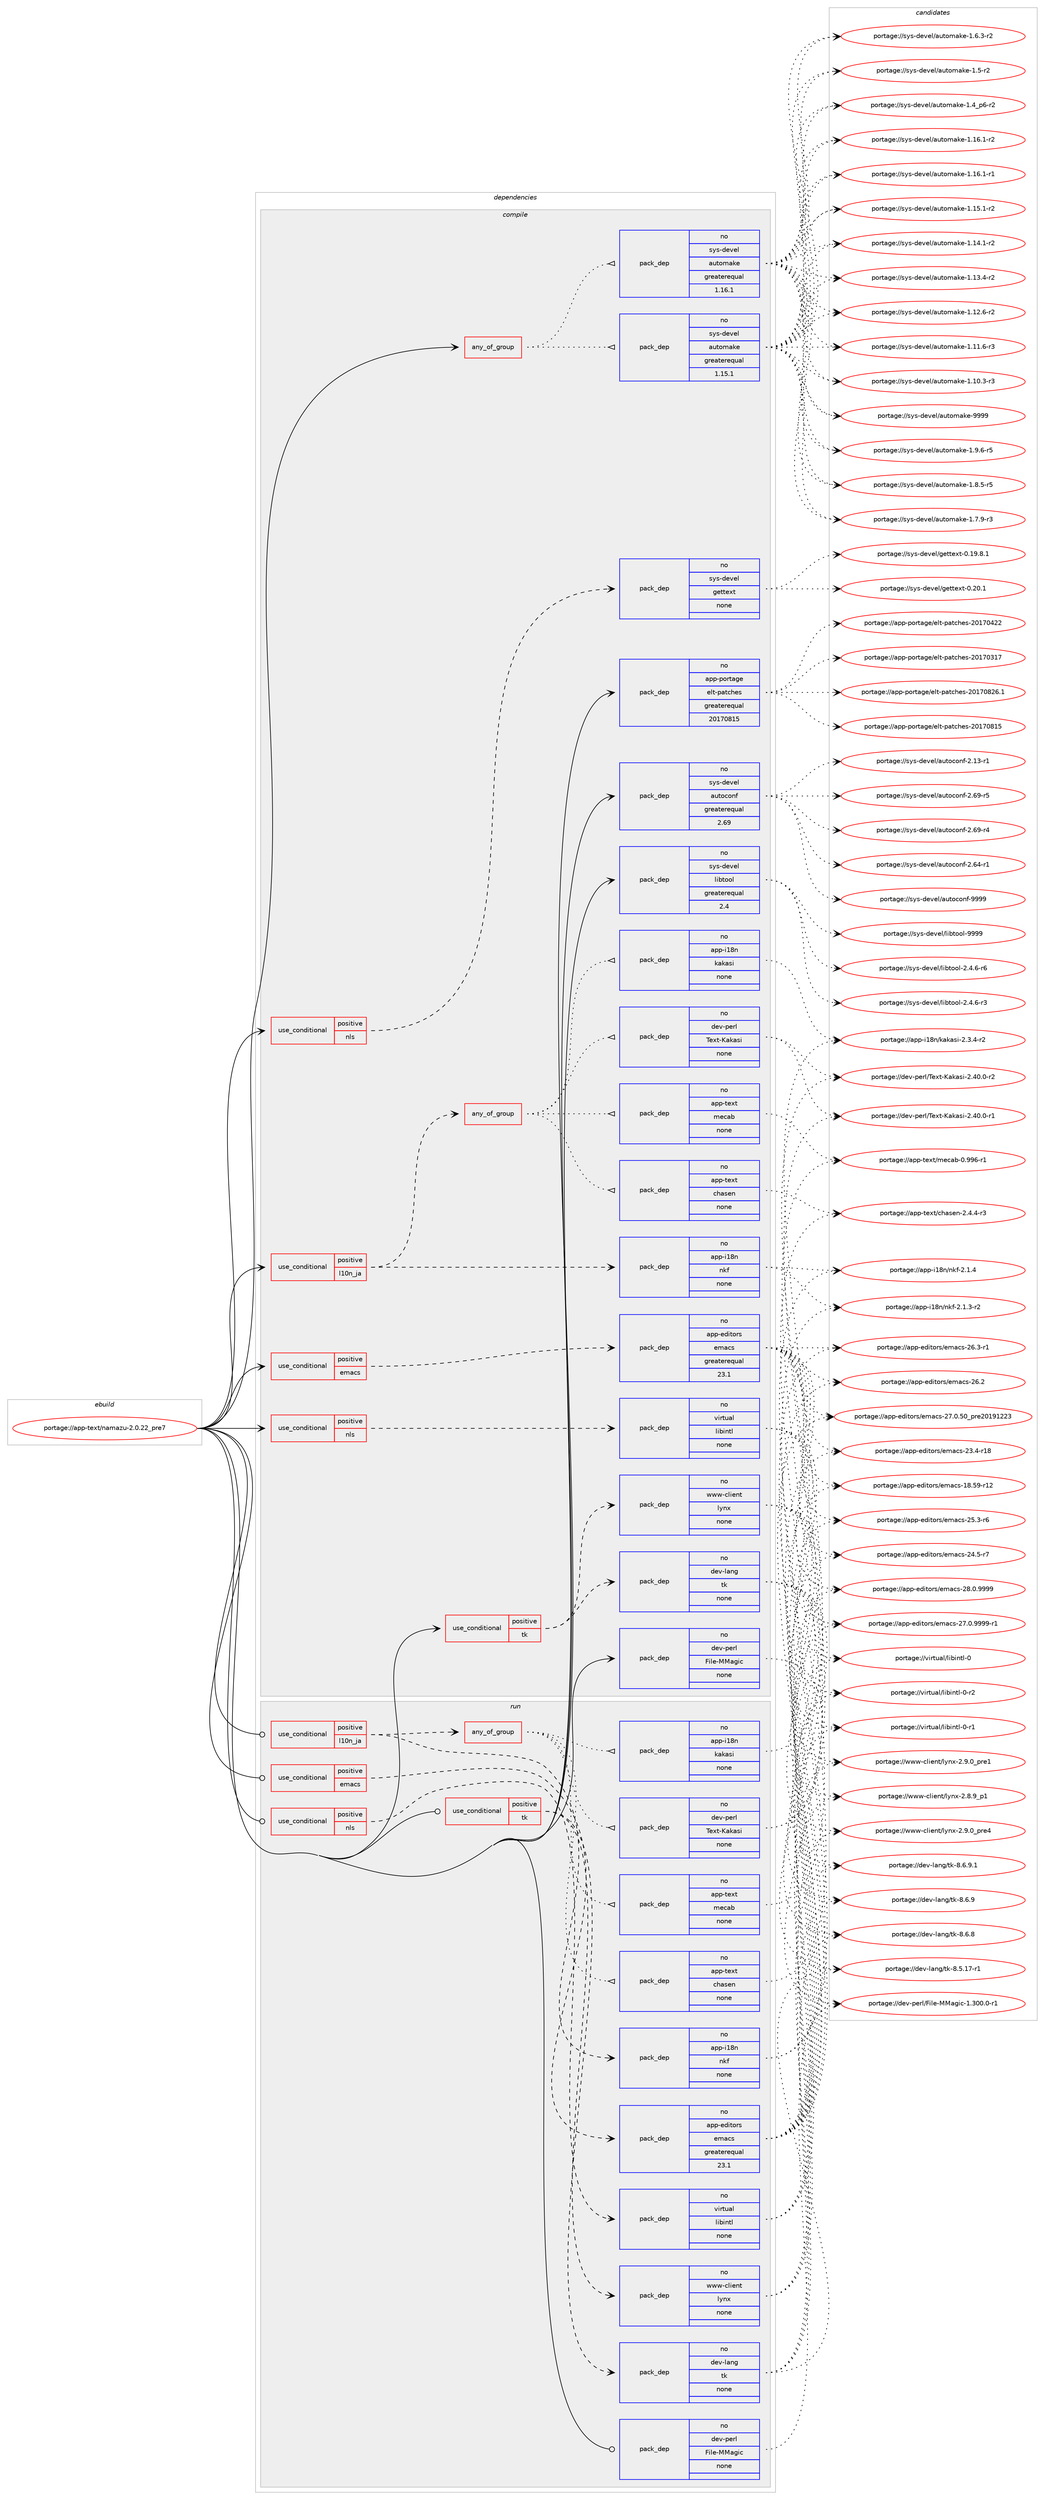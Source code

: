 digraph prolog {

# *************
# Graph options
# *************

newrank=true;
concentrate=true;
compound=true;
graph [rankdir=LR,fontname=Helvetica,fontsize=10,ranksep=1.5];#, ranksep=2.5, nodesep=0.2];
edge  [arrowhead=vee];
node  [fontname=Helvetica,fontsize=10];

# **********
# The ebuild
# **********

subgraph cluster_leftcol {
color=gray;
label=<<i>ebuild</i>>;
id [label="portage://app-text/namazu-2.0.22_pre7", color=red, width=4, href="../app-text/namazu-2.0.22_pre7.svg"];
}

# ****************
# The dependencies
# ****************

subgraph cluster_midcol {
color=gray;
label=<<i>dependencies</i>>;
subgraph cluster_compile {
fillcolor="#eeeeee";
style=filled;
label=<<i>compile</i>>;
subgraph any7669 {
dependency595877 [label=<<TABLE BORDER="0" CELLBORDER="1" CELLSPACING="0" CELLPADDING="4"><TR><TD CELLPADDING="10">any_of_group</TD></TR></TABLE>>, shape=none, color=red];subgraph pack447868 {
dependency595878 [label=<<TABLE BORDER="0" CELLBORDER="1" CELLSPACING="0" CELLPADDING="4" WIDTH="220"><TR><TD ROWSPAN="6" CELLPADDING="30">pack_dep</TD></TR><TR><TD WIDTH="110">no</TD></TR><TR><TD>sys-devel</TD></TR><TR><TD>automake</TD></TR><TR><TD>greaterequal</TD></TR><TR><TD>1.16.1</TD></TR></TABLE>>, shape=none, color=blue];
}
dependency595877:e -> dependency595878:w [weight=20,style="dotted",arrowhead="oinv"];
subgraph pack447869 {
dependency595879 [label=<<TABLE BORDER="0" CELLBORDER="1" CELLSPACING="0" CELLPADDING="4" WIDTH="220"><TR><TD ROWSPAN="6" CELLPADDING="30">pack_dep</TD></TR><TR><TD WIDTH="110">no</TD></TR><TR><TD>sys-devel</TD></TR><TR><TD>automake</TD></TR><TR><TD>greaterequal</TD></TR><TR><TD>1.15.1</TD></TR></TABLE>>, shape=none, color=blue];
}
dependency595877:e -> dependency595879:w [weight=20,style="dotted",arrowhead="oinv"];
}
id:e -> dependency595877:w [weight=20,style="solid",arrowhead="vee"];
subgraph cond140074 {
dependency595880 [label=<<TABLE BORDER="0" CELLBORDER="1" CELLSPACING="0" CELLPADDING="4"><TR><TD ROWSPAN="3" CELLPADDING="10">use_conditional</TD></TR><TR><TD>positive</TD></TR><TR><TD>emacs</TD></TR></TABLE>>, shape=none, color=red];
subgraph pack447870 {
dependency595881 [label=<<TABLE BORDER="0" CELLBORDER="1" CELLSPACING="0" CELLPADDING="4" WIDTH="220"><TR><TD ROWSPAN="6" CELLPADDING="30">pack_dep</TD></TR><TR><TD WIDTH="110">no</TD></TR><TR><TD>app-editors</TD></TR><TR><TD>emacs</TD></TR><TR><TD>greaterequal</TD></TR><TR><TD>23.1</TD></TR></TABLE>>, shape=none, color=blue];
}
dependency595880:e -> dependency595881:w [weight=20,style="dashed",arrowhead="vee"];
}
id:e -> dependency595880:w [weight=20,style="solid",arrowhead="vee"];
subgraph cond140075 {
dependency595882 [label=<<TABLE BORDER="0" CELLBORDER="1" CELLSPACING="0" CELLPADDING="4"><TR><TD ROWSPAN="3" CELLPADDING="10">use_conditional</TD></TR><TR><TD>positive</TD></TR><TR><TD>l10n_ja</TD></TR></TABLE>>, shape=none, color=red];
subgraph pack447871 {
dependency595883 [label=<<TABLE BORDER="0" CELLBORDER="1" CELLSPACING="0" CELLPADDING="4" WIDTH="220"><TR><TD ROWSPAN="6" CELLPADDING="30">pack_dep</TD></TR><TR><TD WIDTH="110">no</TD></TR><TR><TD>app-i18n</TD></TR><TR><TD>nkf</TD></TR><TR><TD>none</TD></TR><TR><TD></TD></TR></TABLE>>, shape=none, color=blue];
}
dependency595882:e -> dependency595883:w [weight=20,style="dashed",arrowhead="vee"];
subgraph any7670 {
dependency595884 [label=<<TABLE BORDER="0" CELLBORDER="1" CELLSPACING="0" CELLPADDING="4"><TR><TD CELLPADDING="10">any_of_group</TD></TR></TABLE>>, shape=none, color=red];subgraph pack447872 {
dependency595885 [label=<<TABLE BORDER="0" CELLBORDER="1" CELLSPACING="0" CELLPADDING="4" WIDTH="220"><TR><TD ROWSPAN="6" CELLPADDING="30">pack_dep</TD></TR><TR><TD WIDTH="110">no</TD></TR><TR><TD>dev-perl</TD></TR><TR><TD>Text-Kakasi</TD></TR><TR><TD>none</TD></TR><TR><TD></TD></TR></TABLE>>, shape=none, color=blue];
}
dependency595884:e -> dependency595885:w [weight=20,style="dotted",arrowhead="oinv"];
subgraph pack447873 {
dependency595886 [label=<<TABLE BORDER="0" CELLBORDER="1" CELLSPACING="0" CELLPADDING="4" WIDTH="220"><TR><TD ROWSPAN="6" CELLPADDING="30">pack_dep</TD></TR><TR><TD WIDTH="110">no</TD></TR><TR><TD>app-i18n</TD></TR><TR><TD>kakasi</TD></TR><TR><TD>none</TD></TR><TR><TD></TD></TR></TABLE>>, shape=none, color=blue];
}
dependency595884:e -> dependency595886:w [weight=20,style="dotted",arrowhead="oinv"];
subgraph pack447874 {
dependency595887 [label=<<TABLE BORDER="0" CELLBORDER="1" CELLSPACING="0" CELLPADDING="4" WIDTH="220"><TR><TD ROWSPAN="6" CELLPADDING="30">pack_dep</TD></TR><TR><TD WIDTH="110">no</TD></TR><TR><TD>app-text</TD></TR><TR><TD>chasen</TD></TR><TR><TD>none</TD></TR><TR><TD></TD></TR></TABLE>>, shape=none, color=blue];
}
dependency595884:e -> dependency595887:w [weight=20,style="dotted",arrowhead="oinv"];
subgraph pack447875 {
dependency595888 [label=<<TABLE BORDER="0" CELLBORDER="1" CELLSPACING="0" CELLPADDING="4" WIDTH="220"><TR><TD ROWSPAN="6" CELLPADDING="30">pack_dep</TD></TR><TR><TD WIDTH="110">no</TD></TR><TR><TD>app-text</TD></TR><TR><TD>mecab</TD></TR><TR><TD>none</TD></TR><TR><TD></TD></TR></TABLE>>, shape=none, color=blue];
}
dependency595884:e -> dependency595888:w [weight=20,style="dotted",arrowhead="oinv"];
}
dependency595882:e -> dependency595884:w [weight=20,style="dashed",arrowhead="vee"];
}
id:e -> dependency595882:w [weight=20,style="solid",arrowhead="vee"];
subgraph cond140076 {
dependency595889 [label=<<TABLE BORDER="0" CELLBORDER="1" CELLSPACING="0" CELLPADDING="4"><TR><TD ROWSPAN="3" CELLPADDING="10">use_conditional</TD></TR><TR><TD>positive</TD></TR><TR><TD>nls</TD></TR></TABLE>>, shape=none, color=red];
subgraph pack447876 {
dependency595890 [label=<<TABLE BORDER="0" CELLBORDER="1" CELLSPACING="0" CELLPADDING="4" WIDTH="220"><TR><TD ROWSPAN="6" CELLPADDING="30">pack_dep</TD></TR><TR><TD WIDTH="110">no</TD></TR><TR><TD>sys-devel</TD></TR><TR><TD>gettext</TD></TR><TR><TD>none</TD></TR><TR><TD></TD></TR></TABLE>>, shape=none, color=blue];
}
dependency595889:e -> dependency595890:w [weight=20,style="dashed",arrowhead="vee"];
}
id:e -> dependency595889:w [weight=20,style="solid",arrowhead="vee"];
subgraph cond140077 {
dependency595891 [label=<<TABLE BORDER="0" CELLBORDER="1" CELLSPACING="0" CELLPADDING="4"><TR><TD ROWSPAN="3" CELLPADDING="10">use_conditional</TD></TR><TR><TD>positive</TD></TR><TR><TD>nls</TD></TR></TABLE>>, shape=none, color=red];
subgraph pack447877 {
dependency595892 [label=<<TABLE BORDER="0" CELLBORDER="1" CELLSPACING="0" CELLPADDING="4" WIDTH="220"><TR><TD ROWSPAN="6" CELLPADDING="30">pack_dep</TD></TR><TR><TD WIDTH="110">no</TD></TR><TR><TD>virtual</TD></TR><TR><TD>libintl</TD></TR><TR><TD>none</TD></TR><TR><TD></TD></TR></TABLE>>, shape=none, color=blue];
}
dependency595891:e -> dependency595892:w [weight=20,style="dashed",arrowhead="vee"];
}
id:e -> dependency595891:w [weight=20,style="solid",arrowhead="vee"];
subgraph cond140078 {
dependency595893 [label=<<TABLE BORDER="0" CELLBORDER="1" CELLSPACING="0" CELLPADDING="4"><TR><TD ROWSPAN="3" CELLPADDING="10">use_conditional</TD></TR><TR><TD>positive</TD></TR><TR><TD>tk</TD></TR></TABLE>>, shape=none, color=red];
subgraph pack447878 {
dependency595894 [label=<<TABLE BORDER="0" CELLBORDER="1" CELLSPACING="0" CELLPADDING="4" WIDTH="220"><TR><TD ROWSPAN="6" CELLPADDING="30">pack_dep</TD></TR><TR><TD WIDTH="110">no</TD></TR><TR><TD>dev-lang</TD></TR><TR><TD>tk</TD></TR><TR><TD>none</TD></TR><TR><TD></TD></TR></TABLE>>, shape=none, color=blue];
}
dependency595893:e -> dependency595894:w [weight=20,style="dashed",arrowhead="vee"];
subgraph pack447879 {
dependency595895 [label=<<TABLE BORDER="0" CELLBORDER="1" CELLSPACING="0" CELLPADDING="4" WIDTH="220"><TR><TD ROWSPAN="6" CELLPADDING="30">pack_dep</TD></TR><TR><TD WIDTH="110">no</TD></TR><TR><TD>www-client</TD></TR><TR><TD>lynx</TD></TR><TR><TD>none</TD></TR><TR><TD></TD></TR></TABLE>>, shape=none, color=blue];
}
dependency595893:e -> dependency595895:w [weight=20,style="dashed",arrowhead="vee"];
}
id:e -> dependency595893:w [weight=20,style="solid",arrowhead="vee"];
subgraph pack447880 {
dependency595896 [label=<<TABLE BORDER="0" CELLBORDER="1" CELLSPACING="0" CELLPADDING="4" WIDTH="220"><TR><TD ROWSPAN="6" CELLPADDING="30">pack_dep</TD></TR><TR><TD WIDTH="110">no</TD></TR><TR><TD>app-portage</TD></TR><TR><TD>elt-patches</TD></TR><TR><TD>greaterequal</TD></TR><TR><TD>20170815</TD></TR></TABLE>>, shape=none, color=blue];
}
id:e -> dependency595896:w [weight=20,style="solid",arrowhead="vee"];
subgraph pack447881 {
dependency595897 [label=<<TABLE BORDER="0" CELLBORDER="1" CELLSPACING="0" CELLPADDING="4" WIDTH="220"><TR><TD ROWSPAN="6" CELLPADDING="30">pack_dep</TD></TR><TR><TD WIDTH="110">no</TD></TR><TR><TD>dev-perl</TD></TR><TR><TD>File-MMagic</TD></TR><TR><TD>none</TD></TR><TR><TD></TD></TR></TABLE>>, shape=none, color=blue];
}
id:e -> dependency595897:w [weight=20,style="solid",arrowhead="vee"];
subgraph pack447882 {
dependency595898 [label=<<TABLE BORDER="0" CELLBORDER="1" CELLSPACING="0" CELLPADDING="4" WIDTH="220"><TR><TD ROWSPAN="6" CELLPADDING="30">pack_dep</TD></TR><TR><TD WIDTH="110">no</TD></TR><TR><TD>sys-devel</TD></TR><TR><TD>autoconf</TD></TR><TR><TD>greaterequal</TD></TR><TR><TD>2.69</TD></TR></TABLE>>, shape=none, color=blue];
}
id:e -> dependency595898:w [weight=20,style="solid",arrowhead="vee"];
subgraph pack447883 {
dependency595899 [label=<<TABLE BORDER="0" CELLBORDER="1" CELLSPACING="0" CELLPADDING="4" WIDTH="220"><TR><TD ROWSPAN="6" CELLPADDING="30">pack_dep</TD></TR><TR><TD WIDTH="110">no</TD></TR><TR><TD>sys-devel</TD></TR><TR><TD>libtool</TD></TR><TR><TD>greaterequal</TD></TR><TR><TD>2.4</TD></TR></TABLE>>, shape=none, color=blue];
}
id:e -> dependency595899:w [weight=20,style="solid",arrowhead="vee"];
}
subgraph cluster_compileandrun {
fillcolor="#eeeeee";
style=filled;
label=<<i>compile and run</i>>;
}
subgraph cluster_run {
fillcolor="#eeeeee";
style=filled;
label=<<i>run</i>>;
subgraph cond140079 {
dependency595900 [label=<<TABLE BORDER="0" CELLBORDER="1" CELLSPACING="0" CELLPADDING="4"><TR><TD ROWSPAN="3" CELLPADDING="10">use_conditional</TD></TR><TR><TD>positive</TD></TR><TR><TD>emacs</TD></TR></TABLE>>, shape=none, color=red];
subgraph pack447884 {
dependency595901 [label=<<TABLE BORDER="0" CELLBORDER="1" CELLSPACING="0" CELLPADDING="4" WIDTH="220"><TR><TD ROWSPAN="6" CELLPADDING="30">pack_dep</TD></TR><TR><TD WIDTH="110">no</TD></TR><TR><TD>app-editors</TD></TR><TR><TD>emacs</TD></TR><TR><TD>greaterequal</TD></TR><TR><TD>23.1</TD></TR></TABLE>>, shape=none, color=blue];
}
dependency595900:e -> dependency595901:w [weight=20,style="dashed",arrowhead="vee"];
}
id:e -> dependency595900:w [weight=20,style="solid",arrowhead="odot"];
subgraph cond140080 {
dependency595902 [label=<<TABLE BORDER="0" CELLBORDER="1" CELLSPACING="0" CELLPADDING="4"><TR><TD ROWSPAN="3" CELLPADDING="10">use_conditional</TD></TR><TR><TD>positive</TD></TR><TR><TD>l10n_ja</TD></TR></TABLE>>, shape=none, color=red];
subgraph pack447885 {
dependency595903 [label=<<TABLE BORDER="0" CELLBORDER="1" CELLSPACING="0" CELLPADDING="4" WIDTH="220"><TR><TD ROWSPAN="6" CELLPADDING="30">pack_dep</TD></TR><TR><TD WIDTH="110">no</TD></TR><TR><TD>app-i18n</TD></TR><TR><TD>nkf</TD></TR><TR><TD>none</TD></TR><TR><TD></TD></TR></TABLE>>, shape=none, color=blue];
}
dependency595902:e -> dependency595903:w [weight=20,style="dashed",arrowhead="vee"];
subgraph any7671 {
dependency595904 [label=<<TABLE BORDER="0" CELLBORDER="1" CELLSPACING="0" CELLPADDING="4"><TR><TD CELLPADDING="10">any_of_group</TD></TR></TABLE>>, shape=none, color=red];subgraph pack447886 {
dependency595905 [label=<<TABLE BORDER="0" CELLBORDER="1" CELLSPACING="0" CELLPADDING="4" WIDTH="220"><TR><TD ROWSPAN="6" CELLPADDING="30">pack_dep</TD></TR><TR><TD WIDTH="110">no</TD></TR><TR><TD>dev-perl</TD></TR><TR><TD>Text-Kakasi</TD></TR><TR><TD>none</TD></TR><TR><TD></TD></TR></TABLE>>, shape=none, color=blue];
}
dependency595904:e -> dependency595905:w [weight=20,style="dotted",arrowhead="oinv"];
subgraph pack447887 {
dependency595906 [label=<<TABLE BORDER="0" CELLBORDER="1" CELLSPACING="0" CELLPADDING="4" WIDTH="220"><TR><TD ROWSPAN="6" CELLPADDING="30">pack_dep</TD></TR><TR><TD WIDTH="110">no</TD></TR><TR><TD>app-i18n</TD></TR><TR><TD>kakasi</TD></TR><TR><TD>none</TD></TR><TR><TD></TD></TR></TABLE>>, shape=none, color=blue];
}
dependency595904:e -> dependency595906:w [weight=20,style="dotted",arrowhead="oinv"];
subgraph pack447888 {
dependency595907 [label=<<TABLE BORDER="0" CELLBORDER="1" CELLSPACING="0" CELLPADDING="4" WIDTH="220"><TR><TD ROWSPAN="6" CELLPADDING="30">pack_dep</TD></TR><TR><TD WIDTH="110">no</TD></TR><TR><TD>app-text</TD></TR><TR><TD>chasen</TD></TR><TR><TD>none</TD></TR><TR><TD></TD></TR></TABLE>>, shape=none, color=blue];
}
dependency595904:e -> dependency595907:w [weight=20,style="dotted",arrowhead="oinv"];
subgraph pack447889 {
dependency595908 [label=<<TABLE BORDER="0" CELLBORDER="1" CELLSPACING="0" CELLPADDING="4" WIDTH="220"><TR><TD ROWSPAN="6" CELLPADDING="30">pack_dep</TD></TR><TR><TD WIDTH="110">no</TD></TR><TR><TD>app-text</TD></TR><TR><TD>mecab</TD></TR><TR><TD>none</TD></TR><TR><TD></TD></TR></TABLE>>, shape=none, color=blue];
}
dependency595904:e -> dependency595908:w [weight=20,style="dotted",arrowhead="oinv"];
}
dependency595902:e -> dependency595904:w [weight=20,style="dashed",arrowhead="vee"];
}
id:e -> dependency595902:w [weight=20,style="solid",arrowhead="odot"];
subgraph cond140081 {
dependency595909 [label=<<TABLE BORDER="0" CELLBORDER="1" CELLSPACING="0" CELLPADDING="4"><TR><TD ROWSPAN="3" CELLPADDING="10">use_conditional</TD></TR><TR><TD>positive</TD></TR><TR><TD>nls</TD></TR></TABLE>>, shape=none, color=red];
subgraph pack447890 {
dependency595910 [label=<<TABLE BORDER="0" CELLBORDER="1" CELLSPACING="0" CELLPADDING="4" WIDTH="220"><TR><TD ROWSPAN="6" CELLPADDING="30">pack_dep</TD></TR><TR><TD WIDTH="110">no</TD></TR><TR><TD>virtual</TD></TR><TR><TD>libintl</TD></TR><TR><TD>none</TD></TR><TR><TD></TD></TR></TABLE>>, shape=none, color=blue];
}
dependency595909:e -> dependency595910:w [weight=20,style="dashed",arrowhead="vee"];
}
id:e -> dependency595909:w [weight=20,style="solid",arrowhead="odot"];
subgraph cond140082 {
dependency595911 [label=<<TABLE BORDER="0" CELLBORDER="1" CELLSPACING="0" CELLPADDING="4"><TR><TD ROWSPAN="3" CELLPADDING="10">use_conditional</TD></TR><TR><TD>positive</TD></TR><TR><TD>tk</TD></TR></TABLE>>, shape=none, color=red];
subgraph pack447891 {
dependency595912 [label=<<TABLE BORDER="0" CELLBORDER="1" CELLSPACING="0" CELLPADDING="4" WIDTH="220"><TR><TD ROWSPAN="6" CELLPADDING="30">pack_dep</TD></TR><TR><TD WIDTH="110">no</TD></TR><TR><TD>dev-lang</TD></TR><TR><TD>tk</TD></TR><TR><TD>none</TD></TR><TR><TD></TD></TR></TABLE>>, shape=none, color=blue];
}
dependency595911:e -> dependency595912:w [weight=20,style="dashed",arrowhead="vee"];
subgraph pack447892 {
dependency595913 [label=<<TABLE BORDER="0" CELLBORDER="1" CELLSPACING="0" CELLPADDING="4" WIDTH="220"><TR><TD ROWSPAN="6" CELLPADDING="30">pack_dep</TD></TR><TR><TD WIDTH="110">no</TD></TR><TR><TD>www-client</TD></TR><TR><TD>lynx</TD></TR><TR><TD>none</TD></TR><TR><TD></TD></TR></TABLE>>, shape=none, color=blue];
}
dependency595911:e -> dependency595913:w [weight=20,style="dashed",arrowhead="vee"];
}
id:e -> dependency595911:w [weight=20,style="solid",arrowhead="odot"];
subgraph pack447893 {
dependency595914 [label=<<TABLE BORDER="0" CELLBORDER="1" CELLSPACING="0" CELLPADDING="4" WIDTH="220"><TR><TD ROWSPAN="6" CELLPADDING="30">pack_dep</TD></TR><TR><TD WIDTH="110">no</TD></TR><TR><TD>dev-perl</TD></TR><TR><TD>File-MMagic</TD></TR><TR><TD>none</TD></TR><TR><TD></TD></TR></TABLE>>, shape=none, color=blue];
}
id:e -> dependency595914:w [weight=20,style="solid",arrowhead="odot"];
}
}

# **************
# The candidates
# **************

subgraph cluster_choices {
rank=same;
color=gray;
label=<<i>candidates</i>>;

subgraph choice447868 {
color=black;
nodesep=1;
choice115121115451001011181011084797117116111109971071014557575757 [label="portage://sys-devel/automake-9999", color=red, width=4,href="../sys-devel/automake-9999.svg"];
choice115121115451001011181011084797117116111109971071014549465746544511453 [label="portage://sys-devel/automake-1.9.6-r5", color=red, width=4,href="../sys-devel/automake-1.9.6-r5.svg"];
choice115121115451001011181011084797117116111109971071014549465646534511453 [label="portage://sys-devel/automake-1.8.5-r5", color=red, width=4,href="../sys-devel/automake-1.8.5-r5.svg"];
choice115121115451001011181011084797117116111109971071014549465546574511451 [label="portage://sys-devel/automake-1.7.9-r3", color=red, width=4,href="../sys-devel/automake-1.7.9-r3.svg"];
choice115121115451001011181011084797117116111109971071014549465446514511450 [label="portage://sys-devel/automake-1.6.3-r2", color=red, width=4,href="../sys-devel/automake-1.6.3-r2.svg"];
choice11512111545100101118101108479711711611110997107101454946534511450 [label="portage://sys-devel/automake-1.5-r2", color=red, width=4,href="../sys-devel/automake-1.5-r2.svg"];
choice115121115451001011181011084797117116111109971071014549465295112544511450 [label="portage://sys-devel/automake-1.4_p6-r2", color=red, width=4,href="../sys-devel/automake-1.4_p6-r2.svg"];
choice11512111545100101118101108479711711611110997107101454946495446494511450 [label="portage://sys-devel/automake-1.16.1-r2", color=red, width=4,href="../sys-devel/automake-1.16.1-r2.svg"];
choice11512111545100101118101108479711711611110997107101454946495446494511449 [label="portage://sys-devel/automake-1.16.1-r1", color=red, width=4,href="../sys-devel/automake-1.16.1-r1.svg"];
choice11512111545100101118101108479711711611110997107101454946495346494511450 [label="portage://sys-devel/automake-1.15.1-r2", color=red, width=4,href="../sys-devel/automake-1.15.1-r2.svg"];
choice11512111545100101118101108479711711611110997107101454946495246494511450 [label="portage://sys-devel/automake-1.14.1-r2", color=red, width=4,href="../sys-devel/automake-1.14.1-r2.svg"];
choice11512111545100101118101108479711711611110997107101454946495146524511450 [label="portage://sys-devel/automake-1.13.4-r2", color=red, width=4,href="../sys-devel/automake-1.13.4-r2.svg"];
choice11512111545100101118101108479711711611110997107101454946495046544511450 [label="portage://sys-devel/automake-1.12.6-r2", color=red, width=4,href="../sys-devel/automake-1.12.6-r2.svg"];
choice11512111545100101118101108479711711611110997107101454946494946544511451 [label="portage://sys-devel/automake-1.11.6-r3", color=red, width=4,href="../sys-devel/automake-1.11.6-r3.svg"];
choice11512111545100101118101108479711711611110997107101454946494846514511451 [label="portage://sys-devel/automake-1.10.3-r3", color=red, width=4,href="../sys-devel/automake-1.10.3-r3.svg"];
dependency595878:e -> choice115121115451001011181011084797117116111109971071014557575757:w [style=dotted,weight="100"];
dependency595878:e -> choice115121115451001011181011084797117116111109971071014549465746544511453:w [style=dotted,weight="100"];
dependency595878:e -> choice115121115451001011181011084797117116111109971071014549465646534511453:w [style=dotted,weight="100"];
dependency595878:e -> choice115121115451001011181011084797117116111109971071014549465546574511451:w [style=dotted,weight="100"];
dependency595878:e -> choice115121115451001011181011084797117116111109971071014549465446514511450:w [style=dotted,weight="100"];
dependency595878:e -> choice11512111545100101118101108479711711611110997107101454946534511450:w [style=dotted,weight="100"];
dependency595878:e -> choice115121115451001011181011084797117116111109971071014549465295112544511450:w [style=dotted,weight="100"];
dependency595878:e -> choice11512111545100101118101108479711711611110997107101454946495446494511450:w [style=dotted,weight="100"];
dependency595878:e -> choice11512111545100101118101108479711711611110997107101454946495446494511449:w [style=dotted,weight="100"];
dependency595878:e -> choice11512111545100101118101108479711711611110997107101454946495346494511450:w [style=dotted,weight="100"];
dependency595878:e -> choice11512111545100101118101108479711711611110997107101454946495246494511450:w [style=dotted,weight="100"];
dependency595878:e -> choice11512111545100101118101108479711711611110997107101454946495146524511450:w [style=dotted,weight="100"];
dependency595878:e -> choice11512111545100101118101108479711711611110997107101454946495046544511450:w [style=dotted,weight="100"];
dependency595878:e -> choice11512111545100101118101108479711711611110997107101454946494946544511451:w [style=dotted,weight="100"];
dependency595878:e -> choice11512111545100101118101108479711711611110997107101454946494846514511451:w [style=dotted,weight="100"];
}
subgraph choice447869 {
color=black;
nodesep=1;
choice115121115451001011181011084797117116111109971071014557575757 [label="portage://sys-devel/automake-9999", color=red, width=4,href="../sys-devel/automake-9999.svg"];
choice115121115451001011181011084797117116111109971071014549465746544511453 [label="portage://sys-devel/automake-1.9.6-r5", color=red, width=4,href="../sys-devel/automake-1.9.6-r5.svg"];
choice115121115451001011181011084797117116111109971071014549465646534511453 [label="portage://sys-devel/automake-1.8.5-r5", color=red, width=4,href="../sys-devel/automake-1.8.5-r5.svg"];
choice115121115451001011181011084797117116111109971071014549465546574511451 [label="portage://sys-devel/automake-1.7.9-r3", color=red, width=4,href="../sys-devel/automake-1.7.9-r3.svg"];
choice115121115451001011181011084797117116111109971071014549465446514511450 [label="portage://sys-devel/automake-1.6.3-r2", color=red, width=4,href="../sys-devel/automake-1.6.3-r2.svg"];
choice11512111545100101118101108479711711611110997107101454946534511450 [label="portage://sys-devel/automake-1.5-r2", color=red, width=4,href="../sys-devel/automake-1.5-r2.svg"];
choice115121115451001011181011084797117116111109971071014549465295112544511450 [label="portage://sys-devel/automake-1.4_p6-r2", color=red, width=4,href="../sys-devel/automake-1.4_p6-r2.svg"];
choice11512111545100101118101108479711711611110997107101454946495446494511450 [label="portage://sys-devel/automake-1.16.1-r2", color=red, width=4,href="../sys-devel/automake-1.16.1-r2.svg"];
choice11512111545100101118101108479711711611110997107101454946495446494511449 [label="portage://sys-devel/automake-1.16.1-r1", color=red, width=4,href="../sys-devel/automake-1.16.1-r1.svg"];
choice11512111545100101118101108479711711611110997107101454946495346494511450 [label="portage://sys-devel/automake-1.15.1-r2", color=red, width=4,href="../sys-devel/automake-1.15.1-r2.svg"];
choice11512111545100101118101108479711711611110997107101454946495246494511450 [label="portage://sys-devel/automake-1.14.1-r2", color=red, width=4,href="../sys-devel/automake-1.14.1-r2.svg"];
choice11512111545100101118101108479711711611110997107101454946495146524511450 [label="portage://sys-devel/automake-1.13.4-r2", color=red, width=4,href="../sys-devel/automake-1.13.4-r2.svg"];
choice11512111545100101118101108479711711611110997107101454946495046544511450 [label="portage://sys-devel/automake-1.12.6-r2", color=red, width=4,href="../sys-devel/automake-1.12.6-r2.svg"];
choice11512111545100101118101108479711711611110997107101454946494946544511451 [label="portage://sys-devel/automake-1.11.6-r3", color=red, width=4,href="../sys-devel/automake-1.11.6-r3.svg"];
choice11512111545100101118101108479711711611110997107101454946494846514511451 [label="portage://sys-devel/automake-1.10.3-r3", color=red, width=4,href="../sys-devel/automake-1.10.3-r3.svg"];
dependency595879:e -> choice115121115451001011181011084797117116111109971071014557575757:w [style=dotted,weight="100"];
dependency595879:e -> choice115121115451001011181011084797117116111109971071014549465746544511453:w [style=dotted,weight="100"];
dependency595879:e -> choice115121115451001011181011084797117116111109971071014549465646534511453:w [style=dotted,weight="100"];
dependency595879:e -> choice115121115451001011181011084797117116111109971071014549465546574511451:w [style=dotted,weight="100"];
dependency595879:e -> choice115121115451001011181011084797117116111109971071014549465446514511450:w [style=dotted,weight="100"];
dependency595879:e -> choice11512111545100101118101108479711711611110997107101454946534511450:w [style=dotted,weight="100"];
dependency595879:e -> choice115121115451001011181011084797117116111109971071014549465295112544511450:w [style=dotted,weight="100"];
dependency595879:e -> choice11512111545100101118101108479711711611110997107101454946495446494511450:w [style=dotted,weight="100"];
dependency595879:e -> choice11512111545100101118101108479711711611110997107101454946495446494511449:w [style=dotted,weight="100"];
dependency595879:e -> choice11512111545100101118101108479711711611110997107101454946495346494511450:w [style=dotted,weight="100"];
dependency595879:e -> choice11512111545100101118101108479711711611110997107101454946495246494511450:w [style=dotted,weight="100"];
dependency595879:e -> choice11512111545100101118101108479711711611110997107101454946495146524511450:w [style=dotted,weight="100"];
dependency595879:e -> choice11512111545100101118101108479711711611110997107101454946495046544511450:w [style=dotted,weight="100"];
dependency595879:e -> choice11512111545100101118101108479711711611110997107101454946494946544511451:w [style=dotted,weight="100"];
dependency595879:e -> choice11512111545100101118101108479711711611110997107101454946494846514511451:w [style=dotted,weight="100"];
}
subgraph choice447870 {
color=black;
nodesep=1;
choice971121124510110010511611111411547101109979911545505646484657575757 [label="portage://app-editors/emacs-28.0.9999", color=red, width=4,href="../app-editors/emacs-28.0.9999.svg"];
choice9711211245101100105116111114115471011099799115455055464846575757574511449 [label="portage://app-editors/emacs-27.0.9999-r1", color=red, width=4,href="../app-editors/emacs-27.0.9999-r1.svg"];
choice97112112451011001051161111141154710110997991154550554648465348951121141015048495749505051 [label="portage://app-editors/emacs-27.0.50_pre20191223", color=red, width=4,href="../app-editors/emacs-27.0.50_pre20191223.svg"];
choice971121124510110010511611111411547101109979911545505446514511449 [label="portage://app-editors/emacs-26.3-r1", color=red, width=4,href="../app-editors/emacs-26.3-r1.svg"];
choice97112112451011001051161111141154710110997991154550544650 [label="portage://app-editors/emacs-26.2", color=red, width=4,href="../app-editors/emacs-26.2.svg"];
choice971121124510110010511611111411547101109979911545505346514511454 [label="portage://app-editors/emacs-25.3-r6", color=red, width=4,href="../app-editors/emacs-25.3-r6.svg"];
choice971121124510110010511611111411547101109979911545505246534511455 [label="portage://app-editors/emacs-24.5-r7", color=red, width=4,href="../app-editors/emacs-24.5-r7.svg"];
choice97112112451011001051161111141154710110997991154550514652451144956 [label="portage://app-editors/emacs-23.4-r18", color=red, width=4,href="../app-editors/emacs-23.4-r18.svg"];
choice9711211245101100105116111114115471011099799115454956465357451144950 [label="portage://app-editors/emacs-18.59-r12", color=red, width=4,href="../app-editors/emacs-18.59-r12.svg"];
dependency595881:e -> choice971121124510110010511611111411547101109979911545505646484657575757:w [style=dotted,weight="100"];
dependency595881:e -> choice9711211245101100105116111114115471011099799115455055464846575757574511449:w [style=dotted,weight="100"];
dependency595881:e -> choice97112112451011001051161111141154710110997991154550554648465348951121141015048495749505051:w [style=dotted,weight="100"];
dependency595881:e -> choice971121124510110010511611111411547101109979911545505446514511449:w [style=dotted,weight="100"];
dependency595881:e -> choice97112112451011001051161111141154710110997991154550544650:w [style=dotted,weight="100"];
dependency595881:e -> choice971121124510110010511611111411547101109979911545505346514511454:w [style=dotted,weight="100"];
dependency595881:e -> choice971121124510110010511611111411547101109979911545505246534511455:w [style=dotted,weight="100"];
dependency595881:e -> choice97112112451011001051161111141154710110997991154550514652451144956:w [style=dotted,weight="100"];
dependency595881:e -> choice9711211245101100105116111114115471011099799115454956465357451144950:w [style=dotted,weight="100"];
}
subgraph choice447871 {
color=black;
nodesep=1;
choice9711211245105495611047110107102455046494652 [label="portage://app-i18n/nkf-2.1.4", color=red, width=4,href="../app-i18n/nkf-2.1.4.svg"];
choice97112112451054956110471101071024550464946514511450 [label="portage://app-i18n/nkf-2.1.3-r2", color=red, width=4,href="../app-i18n/nkf-2.1.3-r2.svg"];
dependency595883:e -> choice9711211245105495611047110107102455046494652:w [style=dotted,weight="100"];
dependency595883:e -> choice97112112451054956110471101071024550464946514511450:w [style=dotted,weight="100"];
}
subgraph choice447872 {
color=black;
nodesep=1;
choice10010111845112101114108478410112011645759710797115105455046524846484511450 [label="portage://dev-perl/Text-Kakasi-2.40.0-r2", color=red, width=4,href="../dev-perl/Text-Kakasi-2.40.0-r2.svg"];
choice10010111845112101114108478410112011645759710797115105455046524846484511449 [label="portage://dev-perl/Text-Kakasi-2.40.0-r1", color=red, width=4,href="../dev-perl/Text-Kakasi-2.40.0-r1.svg"];
dependency595885:e -> choice10010111845112101114108478410112011645759710797115105455046524846484511450:w [style=dotted,weight="100"];
dependency595885:e -> choice10010111845112101114108478410112011645759710797115105455046524846484511449:w [style=dotted,weight="100"];
}
subgraph choice447873 {
color=black;
nodesep=1;
choice971121124510549561104710797107971151054550465146524511450 [label="portage://app-i18n/kakasi-2.3.4-r2", color=red, width=4,href="../app-i18n/kakasi-2.3.4-r2.svg"];
dependency595886:e -> choice971121124510549561104710797107971151054550465146524511450:w [style=dotted,weight="100"];
}
subgraph choice447874 {
color=black;
nodesep=1;
choice97112112451161011201164799104971151011104550465246524511451 [label="portage://app-text/chasen-2.4.4-r3", color=red, width=4,href="../app-text/chasen-2.4.4-r3.svg"];
dependency595887:e -> choice97112112451161011201164799104971151011104550465246524511451:w [style=dotted,weight="100"];
}
subgraph choice447875 {
color=black;
nodesep=1;
choice9711211245116101120116471091019997984548465757544511449 [label="portage://app-text/mecab-0.996-r1", color=red, width=4,href="../app-text/mecab-0.996-r1.svg"];
dependency595888:e -> choice9711211245116101120116471091019997984548465757544511449:w [style=dotted,weight="100"];
}
subgraph choice447876 {
color=black;
nodesep=1;
choice115121115451001011181011084710310111611610112011645484650484649 [label="portage://sys-devel/gettext-0.20.1", color=red, width=4,href="../sys-devel/gettext-0.20.1.svg"];
choice1151211154510010111810110847103101116116101120116454846495746564649 [label="portage://sys-devel/gettext-0.19.8.1", color=red, width=4,href="../sys-devel/gettext-0.19.8.1.svg"];
dependency595890:e -> choice115121115451001011181011084710310111611610112011645484650484649:w [style=dotted,weight="100"];
dependency595890:e -> choice1151211154510010111810110847103101116116101120116454846495746564649:w [style=dotted,weight="100"];
}
subgraph choice447877 {
color=black;
nodesep=1;
choice11810511411611797108471081059810511011610845484511450 [label="portage://virtual/libintl-0-r2", color=red, width=4,href="../virtual/libintl-0-r2.svg"];
choice11810511411611797108471081059810511011610845484511449 [label="portage://virtual/libintl-0-r1", color=red, width=4,href="../virtual/libintl-0-r1.svg"];
choice1181051141161179710847108105981051101161084548 [label="portage://virtual/libintl-0", color=red, width=4,href="../virtual/libintl-0.svg"];
dependency595892:e -> choice11810511411611797108471081059810511011610845484511450:w [style=dotted,weight="100"];
dependency595892:e -> choice11810511411611797108471081059810511011610845484511449:w [style=dotted,weight="100"];
dependency595892:e -> choice1181051141161179710847108105981051101161084548:w [style=dotted,weight="100"];
}
subgraph choice447878 {
color=black;
nodesep=1;
choice1001011184510897110103471161074556465446574649 [label="portage://dev-lang/tk-8.6.9.1", color=red, width=4,href="../dev-lang/tk-8.6.9.1.svg"];
choice100101118451089711010347116107455646544657 [label="portage://dev-lang/tk-8.6.9", color=red, width=4,href="../dev-lang/tk-8.6.9.svg"];
choice100101118451089711010347116107455646544656 [label="portage://dev-lang/tk-8.6.8", color=red, width=4,href="../dev-lang/tk-8.6.8.svg"];
choice100101118451089711010347116107455646534649554511449 [label="portage://dev-lang/tk-8.5.17-r1", color=red, width=4,href="../dev-lang/tk-8.5.17-r1.svg"];
dependency595894:e -> choice1001011184510897110103471161074556465446574649:w [style=dotted,weight="100"];
dependency595894:e -> choice100101118451089711010347116107455646544657:w [style=dotted,weight="100"];
dependency595894:e -> choice100101118451089711010347116107455646544656:w [style=dotted,weight="100"];
dependency595894:e -> choice100101118451089711010347116107455646534649554511449:w [style=dotted,weight="100"];
}
subgraph choice447879 {
color=black;
nodesep=1;
choice1191191194599108105101110116471081211101204550465746489511211410152 [label="portage://www-client/lynx-2.9.0_pre4", color=red, width=4,href="../www-client/lynx-2.9.0_pre4.svg"];
choice1191191194599108105101110116471081211101204550465746489511211410149 [label="portage://www-client/lynx-2.9.0_pre1", color=red, width=4,href="../www-client/lynx-2.9.0_pre1.svg"];
choice1191191194599108105101110116471081211101204550465646579511249 [label="portage://www-client/lynx-2.8.9_p1", color=red, width=4,href="../www-client/lynx-2.8.9_p1.svg"];
dependency595895:e -> choice1191191194599108105101110116471081211101204550465746489511211410152:w [style=dotted,weight="100"];
dependency595895:e -> choice1191191194599108105101110116471081211101204550465746489511211410149:w [style=dotted,weight="100"];
dependency595895:e -> choice1191191194599108105101110116471081211101204550465646579511249:w [style=dotted,weight="100"];
}
subgraph choice447880 {
color=black;
nodesep=1;
choice971121124511211111411697103101471011081164511297116991041011154550484955485650544649 [label="portage://app-portage/elt-patches-20170826.1", color=red, width=4,href="../app-portage/elt-patches-20170826.1.svg"];
choice97112112451121111141169710310147101108116451129711699104101115455048495548564953 [label="portage://app-portage/elt-patches-20170815", color=red, width=4,href="../app-portage/elt-patches-20170815.svg"];
choice97112112451121111141169710310147101108116451129711699104101115455048495548525050 [label="portage://app-portage/elt-patches-20170422", color=red, width=4,href="../app-portage/elt-patches-20170422.svg"];
choice97112112451121111141169710310147101108116451129711699104101115455048495548514955 [label="portage://app-portage/elt-patches-20170317", color=red, width=4,href="../app-portage/elt-patches-20170317.svg"];
dependency595896:e -> choice971121124511211111411697103101471011081164511297116991041011154550484955485650544649:w [style=dotted,weight="100"];
dependency595896:e -> choice97112112451121111141169710310147101108116451129711699104101115455048495548564953:w [style=dotted,weight="100"];
dependency595896:e -> choice97112112451121111141169710310147101108116451129711699104101115455048495548525050:w [style=dotted,weight="100"];
dependency595896:e -> choice97112112451121111141169710310147101108116451129711699104101115455048495548514955:w [style=dotted,weight="100"];
}
subgraph choice447881 {
color=black;
nodesep=1;
choice100101118451121011141084770105108101457777971031059945494651484846484511449 [label="portage://dev-perl/File-MMagic-1.300.0-r1", color=red, width=4,href="../dev-perl/File-MMagic-1.300.0-r1.svg"];
dependency595897:e -> choice100101118451121011141084770105108101457777971031059945494651484846484511449:w [style=dotted,weight="100"];
}
subgraph choice447882 {
color=black;
nodesep=1;
choice115121115451001011181011084797117116111991111101024557575757 [label="portage://sys-devel/autoconf-9999", color=red, width=4,href="../sys-devel/autoconf-9999.svg"];
choice1151211154510010111810110847971171161119911111010245504654574511453 [label="portage://sys-devel/autoconf-2.69-r5", color=red, width=4,href="../sys-devel/autoconf-2.69-r5.svg"];
choice1151211154510010111810110847971171161119911111010245504654574511452 [label="portage://sys-devel/autoconf-2.69-r4", color=red, width=4,href="../sys-devel/autoconf-2.69-r4.svg"];
choice1151211154510010111810110847971171161119911111010245504654524511449 [label="portage://sys-devel/autoconf-2.64-r1", color=red, width=4,href="../sys-devel/autoconf-2.64-r1.svg"];
choice1151211154510010111810110847971171161119911111010245504649514511449 [label="portage://sys-devel/autoconf-2.13-r1", color=red, width=4,href="../sys-devel/autoconf-2.13-r1.svg"];
dependency595898:e -> choice115121115451001011181011084797117116111991111101024557575757:w [style=dotted,weight="100"];
dependency595898:e -> choice1151211154510010111810110847971171161119911111010245504654574511453:w [style=dotted,weight="100"];
dependency595898:e -> choice1151211154510010111810110847971171161119911111010245504654574511452:w [style=dotted,weight="100"];
dependency595898:e -> choice1151211154510010111810110847971171161119911111010245504654524511449:w [style=dotted,weight="100"];
dependency595898:e -> choice1151211154510010111810110847971171161119911111010245504649514511449:w [style=dotted,weight="100"];
}
subgraph choice447883 {
color=black;
nodesep=1;
choice1151211154510010111810110847108105981161111111084557575757 [label="portage://sys-devel/libtool-9999", color=red, width=4,href="../sys-devel/libtool-9999.svg"];
choice1151211154510010111810110847108105981161111111084550465246544511454 [label="portage://sys-devel/libtool-2.4.6-r6", color=red, width=4,href="../sys-devel/libtool-2.4.6-r6.svg"];
choice1151211154510010111810110847108105981161111111084550465246544511451 [label="portage://sys-devel/libtool-2.4.6-r3", color=red, width=4,href="../sys-devel/libtool-2.4.6-r3.svg"];
dependency595899:e -> choice1151211154510010111810110847108105981161111111084557575757:w [style=dotted,weight="100"];
dependency595899:e -> choice1151211154510010111810110847108105981161111111084550465246544511454:w [style=dotted,weight="100"];
dependency595899:e -> choice1151211154510010111810110847108105981161111111084550465246544511451:w [style=dotted,weight="100"];
}
subgraph choice447884 {
color=black;
nodesep=1;
choice971121124510110010511611111411547101109979911545505646484657575757 [label="portage://app-editors/emacs-28.0.9999", color=red, width=4,href="../app-editors/emacs-28.0.9999.svg"];
choice9711211245101100105116111114115471011099799115455055464846575757574511449 [label="portage://app-editors/emacs-27.0.9999-r1", color=red, width=4,href="../app-editors/emacs-27.0.9999-r1.svg"];
choice97112112451011001051161111141154710110997991154550554648465348951121141015048495749505051 [label="portage://app-editors/emacs-27.0.50_pre20191223", color=red, width=4,href="../app-editors/emacs-27.0.50_pre20191223.svg"];
choice971121124510110010511611111411547101109979911545505446514511449 [label="portage://app-editors/emacs-26.3-r1", color=red, width=4,href="../app-editors/emacs-26.3-r1.svg"];
choice97112112451011001051161111141154710110997991154550544650 [label="portage://app-editors/emacs-26.2", color=red, width=4,href="../app-editors/emacs-26.2.svg"];
choice971121124510110010511611111411547101109979911545505346514511454 [label="portage://app-editors/emacs-25.3-r6", color=red, width=4,href="../app-editors/emacs-25.3-r6.svg"];
choice971121124510110010511611111411547101109979911545505246534511455 [label="portage://app-editors/emacs-24.5-r7", color=red, width=4,href="../app-editors/emacs-24.5-r7.svg"];
choice97112112451011001051161111141154710110997991154550514652451144956 [label="portage://app-editors/emacs-23.4-r18", color=red, width=4,href="../app-editors/emacs-23.4-r18.svg"];
choice9711211245101100105116111114115471011099799115454956465357451144950 [label="portage://app-editors/emacs-18.59-r12", color=red, width=4,href="../app-editors/emacs-18.59-r12.svg"];
dependency595901:e -> choice971121124510110010511611111411547101109979911545505646484657575757:w [style=dotted,weight="100"];
dependency595901:e -> choice9711211245101100105116111114115471011099799115455055464846575757574511449:w [style=dotted,weight="100"];
dependency595901:e -> choice97112112451011001051161111141154710110997991154550554648465348951121141015048495749505051:w [style=dotted,weight="100"];
dependency595901:e -> choice971121124510110010511611111411547101109979911545505446514511449:w [style=dotted,weight="100"];
dependency595901:e -> choice97112112451011001051161111141154710110997991154550544650:w [style=dotted,weight="100"];
dependency595901:e -> choice971121124510110010511611111411547101109979911545505346514511454:w [style=dotted,weight="100"];
dependency595901:e -> choice971121124510110010511611111411547101109979911545505246534511455:w [style=dotted,weight="100"];
dependency595901:e -> choice97112112451011001051161111141154710110997991154550514652451144956:w [style=dotted,weight="100"];
dependency595901:e -> choice9711211245101100105116111114115471011099799115454956465357451144950:w [style=dotted,weight="100"];
}
subgraph choice447885 {
color=black;
nodesep=1;
choice9711211245105495611047110107102455046494652 [label="portage://app-i18n/nkf-2.1.4", color=red, width=4,href="../app-i18n/nkf-2.1.4.svg"];
choice97112112451054956110471101071024550464946514511450 [label="portage://app-i18n/nkf-2.1.3-r2", color=red, width=4,href="../app-i18n/nkf-2.1.3-r2.svg"];
dependency595903:e -> choice9711211245105495611047110107102455046494652:w [style=dotted,weight="100"];
dependency595903:e -> choice97112112451054956110471101071024550464946514511450:w [style=dotted,weight="100"];
}
subgraph choice447886 {
color=black;
nodesep=1;
choice10010111845112101114108478410112011645759710797115105455046524846484511450 [label="portage://dev-perl/Text-Kakasi-2.40.0-r2", color=red, width=4,href="../dev-perl/Text-Kakasi-2.40.0-r2.svg"];
choice10010111845112101114108478410112011645759710797115105455046524846484511449 [label="portage://dev-perl/Text-Kakasi-2.40.0-r1", color=red, width=4,href="../dev-perl/Text-Kakasi-2.40.0-r1.svg"];
dependency595905:e -> choice10010111845112101114108478410112011645759710797115105455046524846484511450:w [style=dotted,weight="100"];
dependency595905:e -> choice10010111845112101114108478410112011645759710797115105455046524846484511449:w [style=dotted,weight="100"];
}
subgraph choice447887 {
color=black;
nodesep=1;
choice971121124510549561104710797107971151054550465146524511450 [label="portage://app-i18n/kakasi-2.3.4-r2", color=red, width=4,href="../app-i18n/kakasi-2.3.4-r2.svg"];
dependency595906:e -> choice971121124510549561104710797107971151054550465146524511450:w [style=dotted,weight="100"];
}
subgraph choice447888 {
color=black;
nodesep=1;
choice97112112451161011201164799104971151011104550465246524511451 [label="portage://app-text/chasen-2.4.4-r3", color=red, width=4,href="../app-text/chasen-2.4.4-r3.svg"];
dependency595907:e -> choice97112112451161011201164799104971151011104550465246524511451:w [style=dotted,weight="100"];
}
subgraph choice447889 {
color=black;
nodesep=1;
choice9711211245116101120116471091019997984548465757544511449 [label="portage://app-text/mecab-0.996-r1", color=red, width=4,href="../app-text/mecab-0.996-r1.svg"];
dependency595908:e -> choice9711211245116101120116471091019997984548465757544511449:w [style=dotted,weight="100"];
}
subgraph choice447890 {
color=black;
nodesep=1;
choice11810511411611797108471081059810511011610845484511450 [label="portage://virtual/libintl-0-r2", color=red, width=4,href="../virtual/libintl-0-r2.svg"];
choice11810511411611797108471081059810511011610845484511449 [label="portage://virtual/libintl-0-r1", color=red, width=4,href="../virtual/libintl-0-r1.svg"];
choice1181051141161179710847108105981051101161084548 [label="portage://virtual/libintl-0", color=red, width=4,href="../virtual/libintl-0.svg"];
dependency595910:e -> choice11810511411611797108471081059810511011610845484511450:w [style=dotted,weight="100"];
dependency595910:e -> choice11810511411611797108471081059810511011610845484511449:w [style=dotted,weight="100"];
dependency595910:e -> choice1181051141161179710847108105981051101161084548:w [style=dotted,weight="100"];
}
subgraph choice447891 {
color=black;
nodesep=1;
choice1001011184510897110103471161074556465446574649 [label="portage://dev-lang/tk-8.6.9.1", color=red, width=4,href="../dev-lang/tk-8.6.9.1.svg"];
choice100101118451089711010347116107455646544657 [label="portage://dev-lang/tk-8.6.9", color=red, width=4,href="../dev-lang/tk-8.6.9.svg"];
choice100101118451089711010347116107455646544656 [label="portage://dev-lang/tk-8.6.8", color=red, width=4,href="../dev-lang/tk-8.6.8.svg"];
choice100101118451089711010347116107455646534649554511449 [label="portage://dev-lang/tk-8.5.17-r1", color=red, width=4,href="../dev-lang/tk-8.5.17-r1.svg"];
dependency595912:e -> choice1001011184510897110103471161074556465446574649:w [style=dotted,weight="100"];
dependency595912:e -> choice100101118451089711010347116107455646544657:w [style=dotted,weight="100"];
dependency595912:e -> choice100101118451089711010347116107455646544656:w [style=dotted,weight="100"];
dependency595912:e -> choice100101118451089711010347116107455646534649554511449:w [style=dotted,weight="100"];
}
subgraph choice447892 {
color=black;
nodesep=1;
choice1191191194599108105101110116471081211101204550465746489511211410152 [label="portage://www-client/lynx-2.9.0_pre4", color=red, width=4,href="../www-client/lynx-2.9.0_pre4.svg"];
choice1191191194599108105101110116471081211101204550465746489511211410149 [label="portage://www-client/lynx-2.9.0_pre1", color=red, width=4,href="../www-client/lynx-2.9.0_pre1.svg"];
choice1191191194599108105101110116471081211101204550465646579511249 [label="portage://www-client/lynx-2.8.9_p1", color=red, width=4,href="../www-client/lynx-2.8.9_p1.svg"];
dependency595913:e -> choice1191191194599108105101110116471081211101204550465746489511211410152:w [style=dotted,weight="100"];
dependency595913:e -> choice1191191194599108105101110116471081211101204550465746489511211410149:w [style=dotted,weight="100"];
dependency595913:e -> choice1191191194599108105101110116471081211101204550465646579511249:w [style=dotted,weight="100"];
}
subgraph choice447893 {
color=black;
nodesep=1;
choice100101118451121011141084770105108101457777971031059945494651484846484511449 [label="portage://dev-perl/File-MMagic-1.300.0-r1", color=red, width=4,href="../dev-perl/File-MMagic-1.300.0-r1.svg"];
dependency595914:e -> choice100101118451121011141084770105108101457777971031059945494651484846484511449:w [style=dotted,weight="100"];
}
}

}
